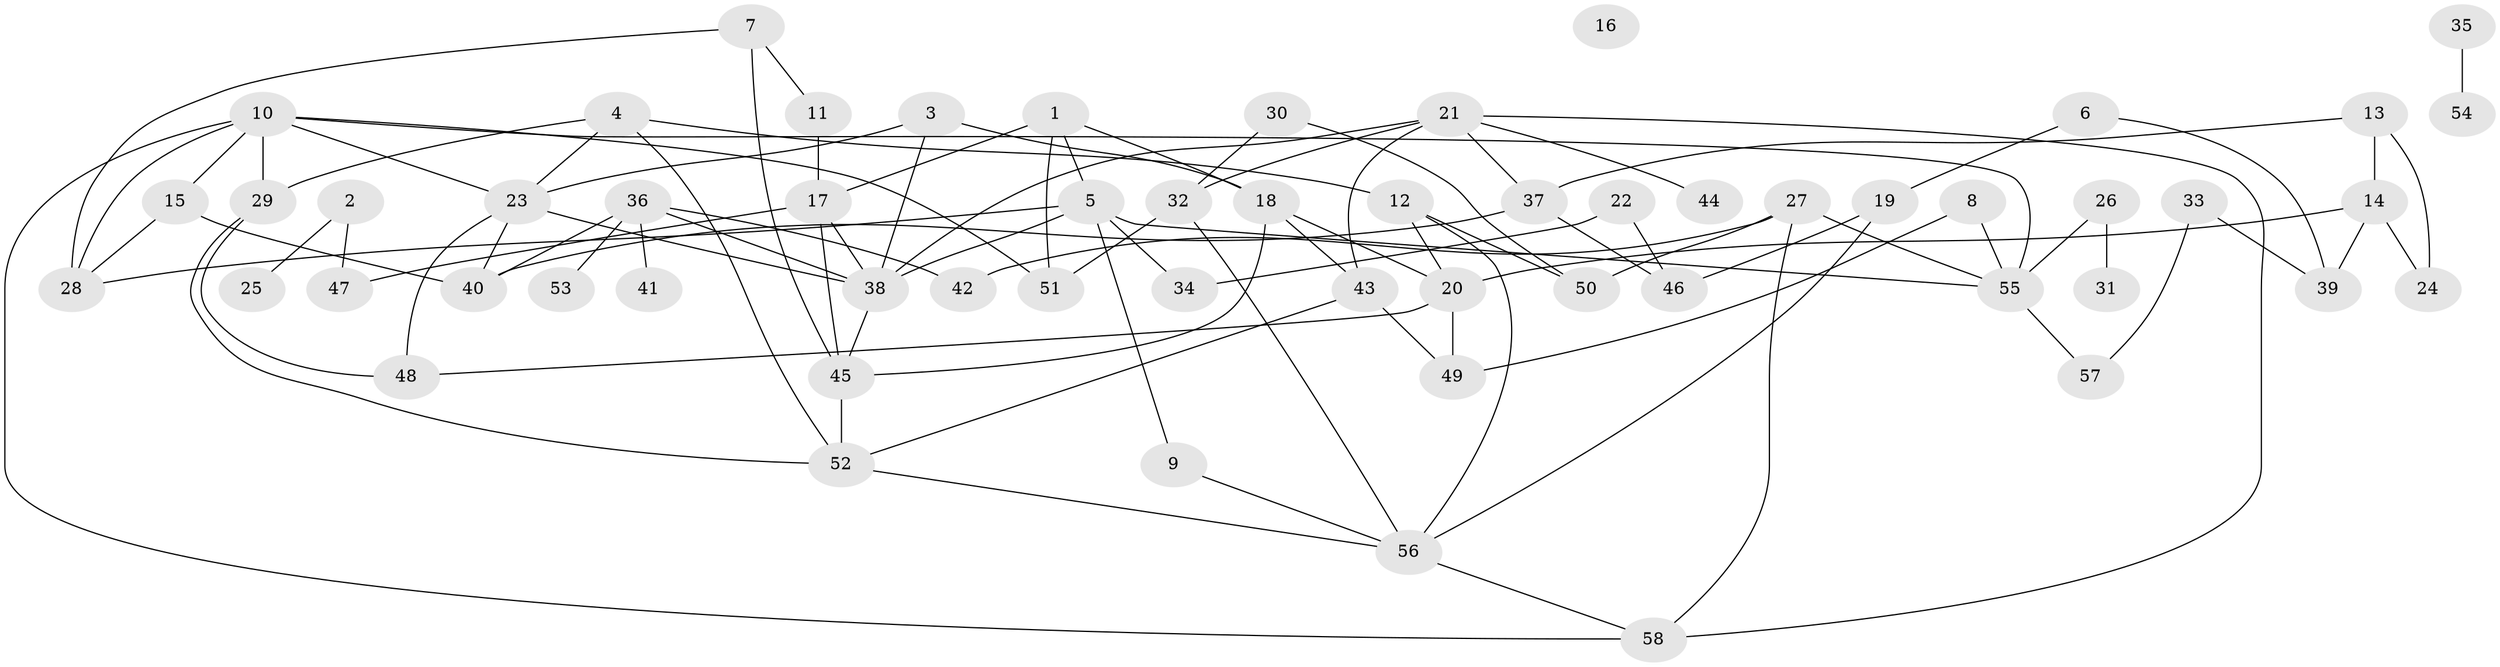 // coarse degree distribution, {7: 0.08571428571428572, 1: 0.14285714285714285, 5: 0.11428571428571428, 8: 0.11428571428571428, 3: 0.22857142857142856, 2: 0.14285714285714285, 4: 0.08571428571428572, 0: 0.05714285714285714, 6: 0.02857142857142857}
// Generated by graph-tools (version 1.1) at 2025/41/03/06/25 10:41:21]
// undirected, 58 vertices, 95 edges
graph export_dot {
graph [start="1"]
  node [color=gray90,style=filled];
  1;
  2;
  3;
  4;
  5;
  6;
  7;
  8;
  9;
  10;
  11;
  12;
  13;
  14;
  15;
  16;
  17;
  18;
  19;
  20;
  21;
  22;
  23;
  24;
  25;
  26;
  27;
  28;
  29;
  30;
  31;
  32;
  33;
  34;
  35;
  36;
  37;
  38;
  39;
  40;
  41;
  42;
  43;
  44;
  45;
  46;
  47;
  48;
  49;
  50;
  51;
  52;
  53;
  54;
  55;
  56;
  57;
  58;
  1 -- 5;
  1 -- 17;
  1 -- 18;
  1 -- 51;
  2 -- 25;
  2 -- 47;
  3 -- 18;
  3 -- 23;
  3 -- 38;
  4 -- 12;
  4 -- 23;
  4 -- 29;
  4 -- 52;
  5 -- 9;
  5 -- 28;
  5 -- 34;
  5 -- 38;
  5 -- 55;
  6 -- 19;
  6 -- 39;
  7 -- 11;
  7 -- 28;
  7 -- 45;
  8 -- 49;
  8 -- 55;
  9 -- 56;
  10 -- 15;
  10 -- 23;
  10 -- 28;
  10 -- 29;
  10 -- 51;
  10 -- 55;
  10 -- 58;
  11 -- 17;
  12 -- 20;
  12 -- 50;
  12 -- 56;
  13 -- 14;
  13 -- 24;
  13 -- 37;
  14 -- 20;
  14 -- 24;
  14 -- 39;
  15 -- 28;
  15 -- 40;
  17 -- 38;
  17 -- 45;
  17 -- 47;
  18 -- 20;
  18 -- 43;
  18 -- 45;
  19 -- 46;
  19 -- 56;
  20 -- 48;
  20 -- 49;
  21 -- 32;
  21 -- 37;
  21 -- 38;
  21 -- 43;
  21 -- 44;
  21 -- 58;
  22 -- 34;
  22 -- 46;
  23 -- 38;
  23 -- 40;
  23 -- 48;
  26 -- 31;
  26 -- 55;
  27 -- 42;
  27 -- 50;
  27 -- 55;
  27 -- 58;
  29 -- 48;
  29 -- 52;
  30 -- 32;
  30 -- 50;
  32 -- 51;
  32 -- 56;
  33 -- 39;
  33 -- 57;
  35 -- 54;
  36 -- 38;
  36 -- 40;
  36 -- 41;
  36 -- 42;
  36 -- 53;
  37 -- 40;
  37 -- 46;
  38 -- 45;
  43 -- 49;
  43 -- 52;
  45 -- 52;
  52 -- 56;
  55 -- 57;
  56 -- 58;
}
